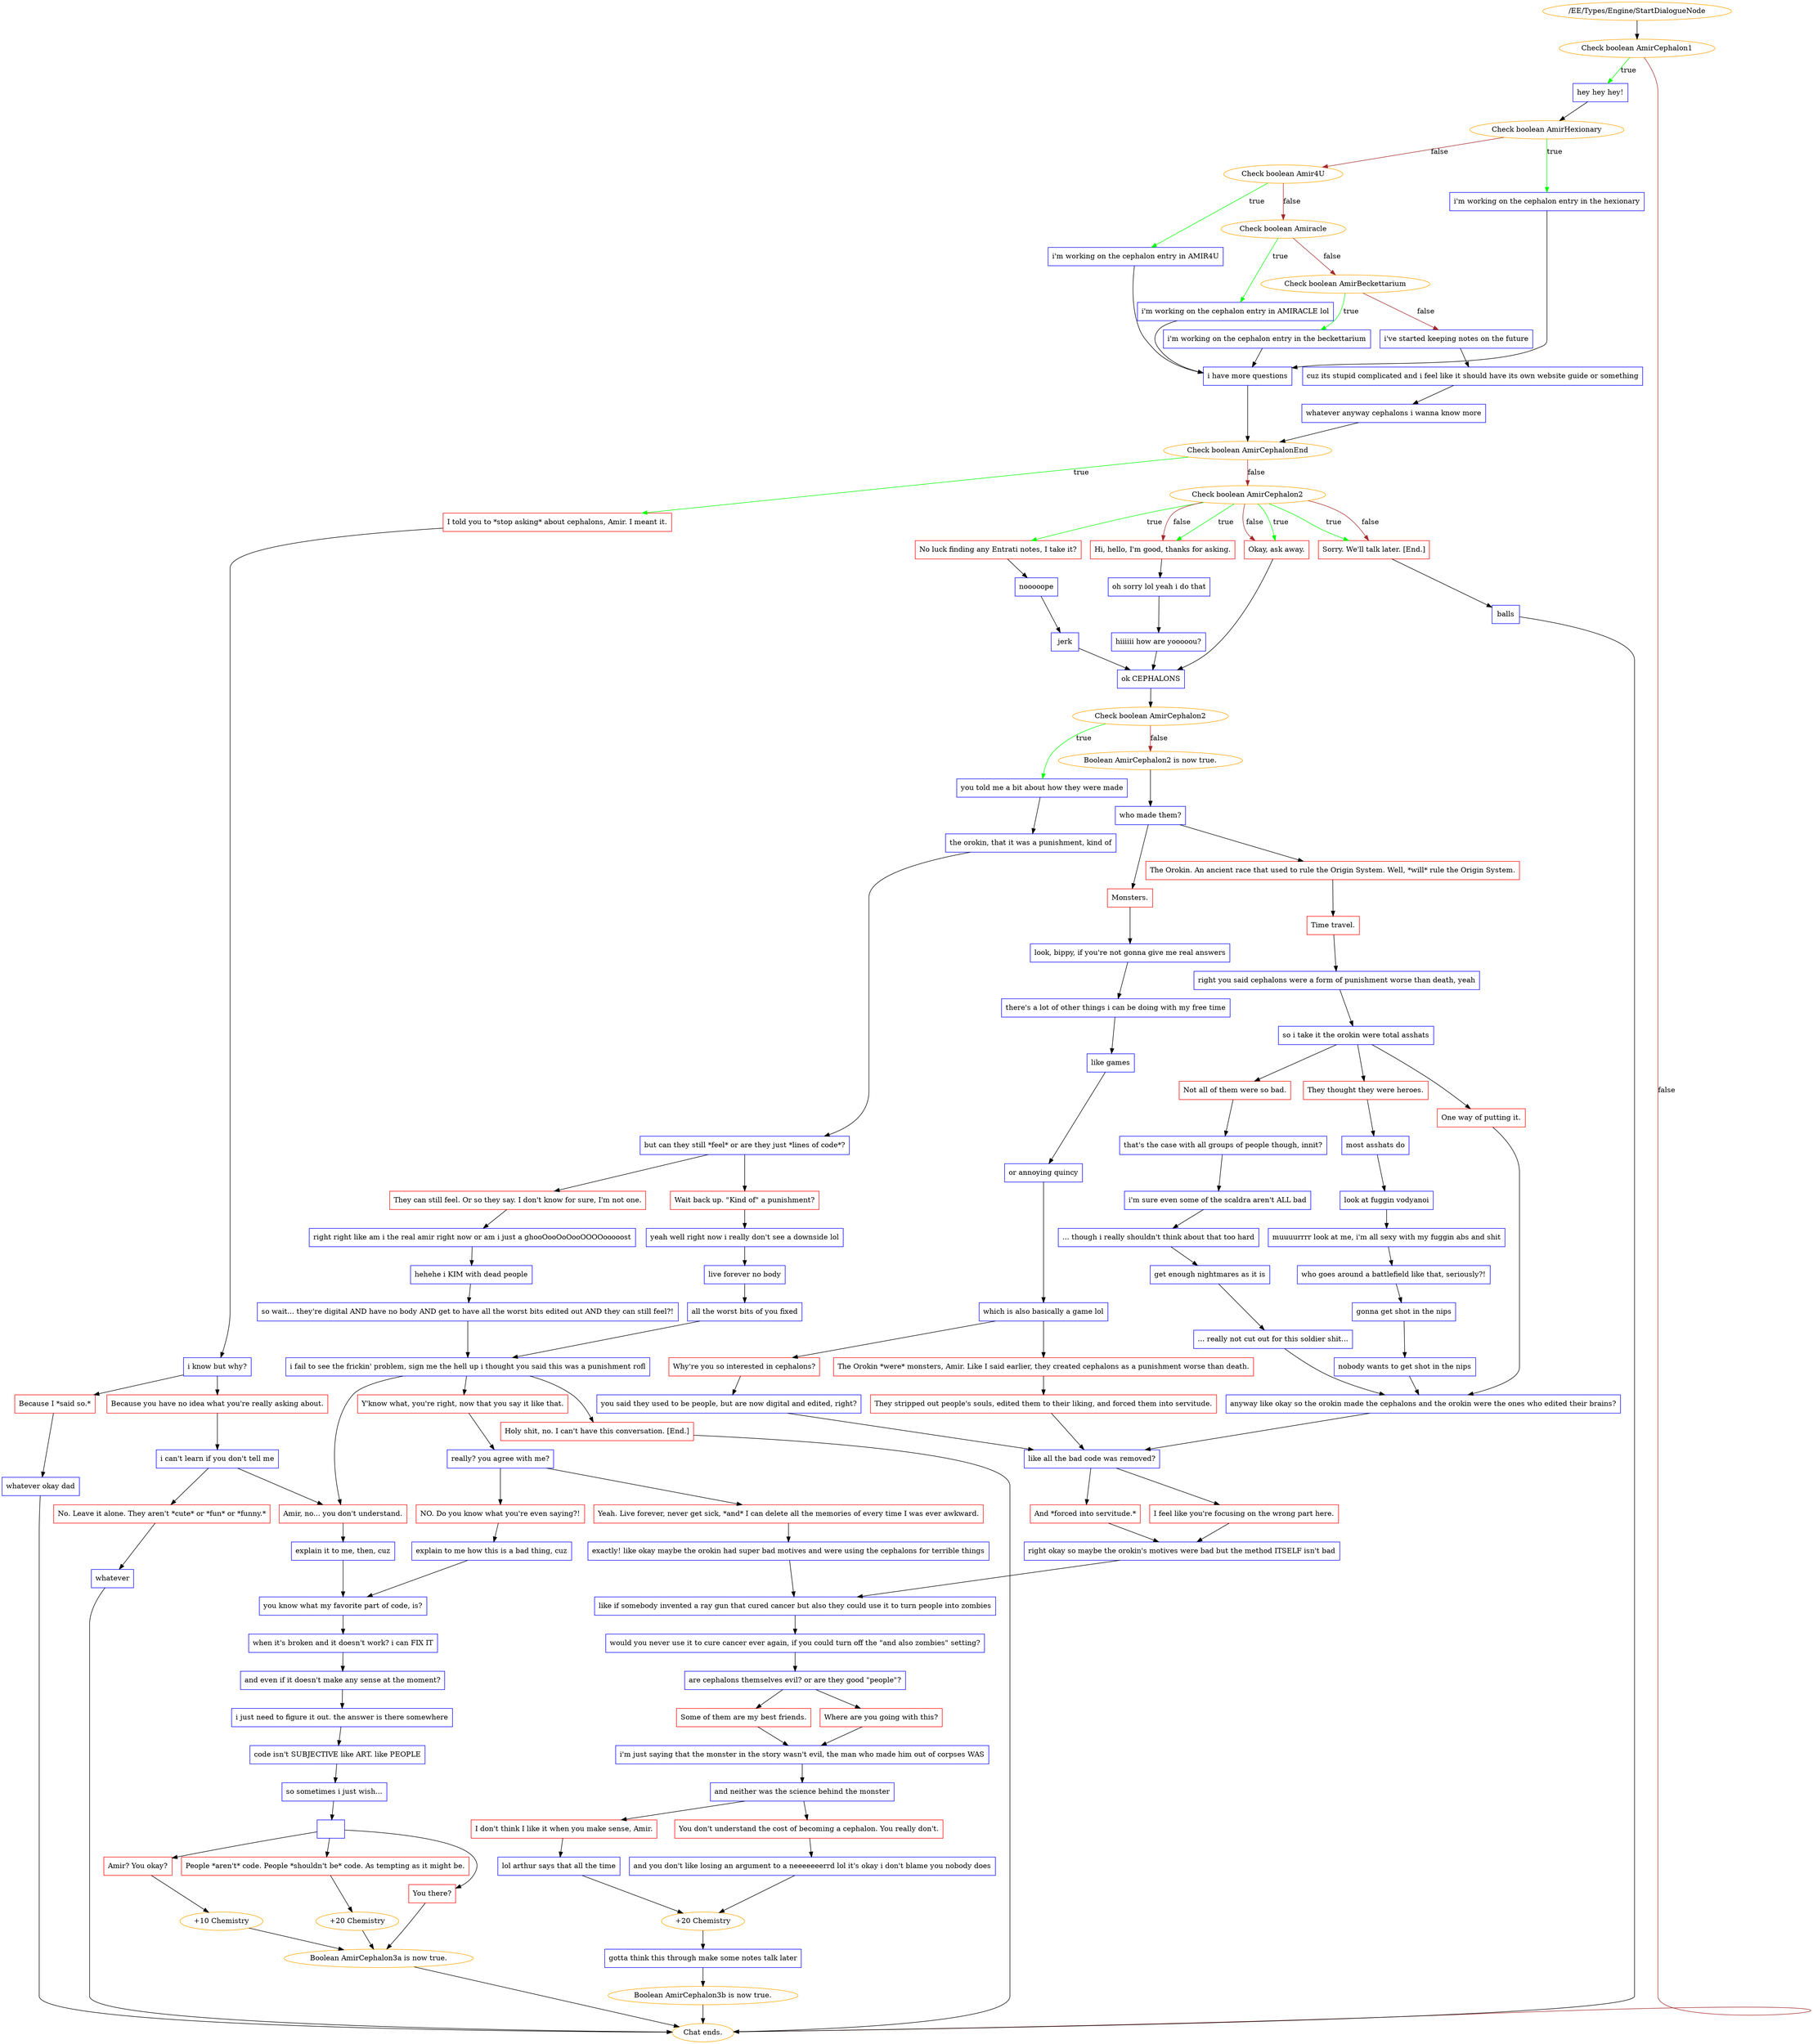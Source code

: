 digraph {
	962 [label="/EE/Types/Engine/StartDialogueNode",color=orange];
		962 -> 963;
	963 [label="Check boolean AmirCephalon1",color=orange];
		963 -> 965 [label=true,color=green];
		963 -> "Chat ends." [label=false,color=brown];
	965 [label="hey hey hey!",shape=box,color=blue];
		965 -> 966;
	"Chat ends." [color=orange];
	966 [label="Check boolean AmirHexionary",color=orange];
		966 -> 970 [label=true,color=green];
		966 -> 967 [label=false,color=brown];
	970 [label="i'm working on the cephalon entry in the hexionary",shape=box,color=blue];
		970 -> 975;
	967 [label="Check boolean Amir4U",color=orange];
		967 -> 971 [label=true,color=green];
		967 -> 968 [label=false,color=brown];
	975 [label="i have more questions",shape=box,color=blue];
		975 -> 978;
	971 [label="i'm working on the cephalon entry in AMIR4U",shape=box,color=blue];
		971 -> 975;
	968 [label="Check boolean Amiracle",color=orange];
		968 -> 972 [label=true,color=green];
		968 -> 969 [label=false,color=brown];
	978 [label="Check boolean AmirCephalonEnd",color=orange];
		978 -> 980 [label=true,color=green];
		978 -> 979 [label=false,color=brown];
	972 [label="i'm working on the cephalon entry in AMIRACLE lol",shape=box,color=blue];
		972 -> 975;
	969 [label="Check boolean AmirBeckettarium",color=orange];
		969 -> 973 [label=true,color=green];
		969 -> 974 [label=false,color=brown];
	980 [label="I told you to *stop asking* about cephalons, Amir. I meant it.",shape=box,color=red];
		980 -> 982;
	979 [label="Check boolean AmirCephalon2",color=orange];
		979 -> 990 [label=true,color=green];
		979 -> 991 [label=true,color=green];
		979 -> 992 [label=true,color=green];
		979 -> 993 [label=true,color=green];
		979 -> 991 [label=false,color=brown];
		979 -> 992 [label=false,color=brown];
		979 -> 993 [label=false,color=brown];
	973 [label="i'm working on the cephalon entry in the beckettarium",shape=box,color=blue];
		973 -> 975;
	974 [label="i've started keeping notes on the future",shape=box,color=blue];
		974 -> 976;
	982 [label="i know but why?",shape=box,color=blue];
		982 -> 981;
		982 -> 983;
	990 [label="No luck finding any Entrati notes, I take it?",shape=box,color=red];
		990 -> 994;
	991 [label="Hi, hello, I'm good, thanks for asking.",shape=box,color=red];
		991 -> 996;
	992 [label="Okay, ask away.",shape=box,color=red];
		992 -> 1000;
	993 [label="Sorry. We'll talk later. [End.]",shape=box,color=red];
		993 -> 998;
	976 [label="cuz its stupid complicated and i feel like it should have its own website guide or something",shape=box,color=blue];
		976 -> 977;
	981 [label="Because I *said so.*",shape=box,color=red];
		981 -> 984;
	983 [label="Because you have no idea what you're really asking about.",shape=box,color=red];
		983 -> 985;
	994 [label="nooooope",shape=box,color=blue];
		994 -> 995;
	996 [label="oh sorry lol yeah i do that",shape=box,color=blue];
		996 -> 997;
	1000 [label="ok CEPHALONS",shape=box,color=blue];
		1000 -> 1001;
	998 [label="balls",shape=box,color=blue];
		998 -> "Chat ends.";
	977 [label="whatever anyway cephalons i wanna know more",shape=box,color=blue];
		977 -> 978;
	984 [label="whatever okay dad",shape=box,color=blue];
		984 -> "Chat ends.";
	985 [label="i can't learn if you don't tell me",shape=box,color=blue];
		985 -> 1012;
		985 -> 3064;
	995 [label="jerk",shape=box,color=blue];
		995 -> 1000;
	997 [label="hiiiiii how are yooooou?",shape=box,color=blue];
		997 -> 1000;
	1001 [label="Check boolean AmirCephalon2",color=orange];
		1001 -> 1002 [label=true,color=green];
		1001 -> 1909 [label=false,color=brown];
	"Chat ends." [color=orange];
	"Chat ends." [color=orange];
	1012 [label="Amir, no... you don't understand.",shape=box,color=red];
		1012 -> 1016;
	3064 [label="No. Leave it alone. They aren't *cute* or *fun* or *funny.*",shape=box,color=red];
		3064 -> 988;
	1002 [label="you told me a bit about how they were made",shape=box,color=blue];
		1002 -> 1004;
	1909 [label="Boolean AmirCephalon2 is now true.",color=orange];
		1909 -> 1003;
	1016 [label="explain it to me, then, cuz",shape=box,color=blue];
		1016 -> 1017;
	988 [label="whatever",shape=box,color=blue];
		988 -> "Chat ends.";
	1004 [label="the orokin, that it was a punishment, kind of",shape=box,color=blue];
		1004 -> 1005;
	1003 [label="who made them?",shape=box,color=blue];
		1003 -> 1035;
		1003 -> 1036;
	1017 [label="you know what my favorite part of code, is?",shape=box,color=blue];
		1017 -> 1018;
	"Chat ends." [color=orange];
	1005 [label="but can they still *feel* or are they just *lines of code*?",shape=box,color=blue];
		1005 -> 1006;
		1005 -> 1007;
	1035 [label="Monsters.",shape=box,color=red];
		1035 -> 1037;
	1036 [label="The Orokin. An ancient race that used to rule the Origin System. Well, *will* rule the Origin System.",shape=box,color=red];
		1036 -> 1065;
	1018 [label="when it's broken and it doesn't work? i can FIX IT",shape=box,color=blue];
		1018 -> 1019;
	1006 [label="Wait back up. \"Kind of\" a punishment?",shape=box,color=red];
		1006 -> 1008;
	1007 [label="They can still feel. Or so they say. I don't know for sure, I'm not one.",shape=box,color=red];
		1007 -> 1351;
	1037 [label="look, bippy, if you're not gonna give me real answers",shape=box,color=blue];
		1037 -> 1038;
	1065 [label="Time travel.",shape=box,color=red];
		1065 -> 1066;
	1019 [label="and even if it doesn't make any sense at the moment?",shape=box,color=blue];
		1019 -> 1020;
	1008 [label="yeah well right now i really don't see a downside lol",shape=box,color=blue];
		1008 -> 1009;
	1351 [label="right right like am i the real amir right now or am i just a ghooOooOoOooOOOOooooost",shape=box,color=blue];
		1351 -> 1352;
	1038 [label="there's a lot of other things i can be doing with my free time",shape=box,color=blue];
		1038 -> 1039;
	1066 [label="right you said cephalons were a form of punishment worse than death, yeah",shape=box,color=blue];
		1066 -> 1067;
	1020 [label="i just need to figure it out. the answer is there somewhere",shape=box,color=blue];
		1020 -> 1021;
	1009 [label="live forever no body",shape=box,color=blue];
		1009 -> 1010;
	1352 [label="hehehe i KIM with dead people",shape=box,color=blue];
		1352 -> 1353;
	1039 [label="like games",shape=box,color=blue];
		1039 -> 1040;
	1067 [label="so i take it the orokin were total asshats",shape=box,color=blue];
		1067 -> 1068;
		1067 -> 1069;
		1067 -> 1070;
	1021 [label="code isn't SUBJECTIVE like ART. like PEOPLE",shape=box,color=blue];
		1021 -> 1022;
	1010 [label="all the worst bits of you fixed",shape=box,color=blue];
		1010 -> 1011;
	1353 [label="so wait... they're digital AND have no body AND get to have all the worst bits edited out AND they can still feel?!",shape=box,color=blue];
		1353 -> 1011;
	1040 [label="or annoying quincy",shape=box,color=blue];
		1040 -> 1041;
	1068 [label="One way of putting it.",shape=box,color=red];
		1068 -> 1082;
	1069 [label="Not all of them were so bad.",shape=box,color=red];
		1069 -> 1071;
	1070 [label="They thought they were heroes.",shape=box,color=red];
		1070 -> 1072;
	1022 [label="so sometimes i just wish...",shape=box,color=blue];
		1022 -> 1305;
	1011 [label="i fail to see the frickin' problem, sign me the hell up i thought you said this was a punishment rofl",shape=box,color=blue];
		1011 -> 1012;
		1011 -> 1013;
		1011 -> 1014;
	1041 [label="which is also basically a game lol",shape=box,color=blue];
		1041 -> 1042;
		1041 -> 1043;
	1082 [label="anyway like okay so the orokin made the cephalons and the orokin were the ones who edited their brains?",shape=box,color=blue];
		1082 -> 1046;
	1071 [label="that's the case with all groups of people though, innit?",shape=box,color=blue];
		1071 -> 1073;
	1072 [label="most asshats do",shape=box,color=blue];
		1072 -> 1074;
	1305 [label="",shape=box,color=blue];
		1305 -> 1024;
		1305 -> 1026;
		1305 -> 1025;
	1013 [label="Y'know what, you're right, now that you say it like that.",shape=box,color=red];
		1013 -> 1030;
	1014 [label="Holy shit, no. I can't have this conversation. [End.]",shape=box,color=red];
		1014 -> "Chat ends.";
	1042 [label="Why're you so interested in cephalons?",shape=box,color=red];
		1042 -> 1044;
	1043 [label="The Orokin *were* monsters, Amir. Like I said earlier, they created cephalons as a punishment worse than death.",shape=box,color=red];
		1043 -> 1045;
	1046 [label="like all the bad code was removed?",shape=box,color=blue];
		1046 -> 1047;
		1046 -> 1048;
	1073 [label="i'm sure even some of the scaldra aren't ALL bad",shape=box,color=blue];
		1073 -> 1075;
	1074 [label="look at fuggin vodyanoi",shape=box,color=blue];
		1074 -> 1076;
	1024 [label="Amir? You okay?",shape=box,color=red];
		1024 -> 1027;
	1026 [label="People *aren't* code. People *shouldn't be* code. As tempting as it might be.",shape=box,color=red];
		1026 -> 1028;
	1025 [label="You there?",shape=box,color=red];
		1025 -> 1029;
	1030 [label="really? you agree with me?",shape=box,color=blue];
		1030 -> 1031;
		1030 -> 1032;
	"Chat ends." [color=orange];
	1044 [label="you said they used to be people, but are now digital and edited, right?",shape=box,color=blue];
		1044 -> 1046;
	1045 [label="They stripped out people's souls, edited them to their liking, and forced them into servitude.",shape=box,color=red];
		1045 -> 1046;
	1047 [label="I feel like you're focusing on the wrong part here.",shape=box,color=red];
		1047 -> 1049;
	1048 [label="And *forced into servitude.*",shape=box,color=red];
		1048 -> 1049;
	1075 [label="... though i really shouldn't think about that too hard",shape=box,color=blue];
		1075 -> 1077;
	1076 [label="muuuurrrr look at me, i'm all sexy with my fuggin abs and shit",shape=box,color=blue];
		1076 -> 1078;
	1027 [label="+10 Chemistry",color=orange];
		1027 -> 1029;
	1028 [label="+20 Chemistry",color=orange];
		1028 -> 1029;
	1029 [label="Boolean AmirCephalon3a is now true.",color=orange];
		1029 -> "Chat ends.";
	1031 [label="NO. Do you know what you're even saying?!",shape=box,color=red];
		1031 -> 1033;
	1032 [label="Yeah. Live forever, never get sick, *and* I can delete all the memories of every time I was ever awkward.",shape=box,color=red];
		1032 -> 1034;
	1049 [label="right okay so maybe the orokin's motives were bad but the method ITSELF isn't bad",shape=box,color=blue];
		1049 -> 1050;
	1077 [label="get enough nightmares as it is",shape=box,color=blue];
		1077 -> 1079;
	1078 [label="who goes around a battlefield like that, seriously?!",shape=box,color=blue];
		1078 -> 1080;
	"Chat ends." [color=orange];
	1033 [label="explain to me how this is a bad thing, cuz",shape=box,color=blue];
		1033 -> 1017;
	1034 [label="exactly! like okay maybe the orokin had super bad motives and were using the cephalons for terrible things",shape=box,color=blue];
		1034 -> 1050;
	1050 [label="like if somebody invented a ray gun that cured cancer but also they could use it to turn people into zombies",shape=box,color=blue];
		1050 -> 1051;
	1079 [label="... really not cut out for this soldier shit...",shape=box,color=blue];
		1079 -> 1082;
	1080 [label="gonna get shot in the nips",shape=box,color=blue];
		1080 -> 1081;
	1051 [label="would you never use it to cure cancer ever again, if you could turn off the \"and also zombies\" setting?",shape=box,color=blue];
		1051 -> 1052;
	1081 [label="nobody wants to get shot in the nips",shape=box,color=blue];
		1081 -> 1082;
	1052 [label="are cephalons themselves evil? or are they good \"people\"?",shape=box,color=blue];
		1052 -> 1053;
		1052 -> 1054;
	1053 [label="Some of them are my best friends.",shape=box,color=red];
		1053 -> 1055;
	1054 [label="Where are you going with this?",shape=box,color=red];
		1054 -> 1055;
	1055 [label="i'm just saying that the monster in the story wasn't evil, the man who made him out of corpses WAS",shape=box,color=blue];
		1055 -> 1056;
	1056 [label="and neither was the science behind the monster",shape=box,color=blue];
		1056 -> 1057;
		1056 -> 1058;
	1057 [label="I don't think I like it when you make sense, Amir.",shape=box,color=red];
		1057 -> 1059;
	1058 [label="You don't understand the cost of becoming a cephalon. You really don't.",shape=box,color=red];
		1058 -> 1060;
	1059 [label="lol arthur says that all the time",shape=box,color=blue];
		1059 -> 1062;
	1060 [label="and you don't like losing an argument to a neeeeeeerrd lol it's okay i don't blame you nobody does",shape=box,color=blue];
		1060 -> 1062;
	1062 [label="+20 Chemistry",color=orange];
		1062 -> 1061;
	1061 [label="gotta think this through make some notes talk later",shape=box,color=blue];
		1061 -> 1063;
	1063 [label="Boolean AmirCephalon3b is now true.",color=orange];
		1063 -> "Chat ends.";
	"Chat ends." [color=orange];
}